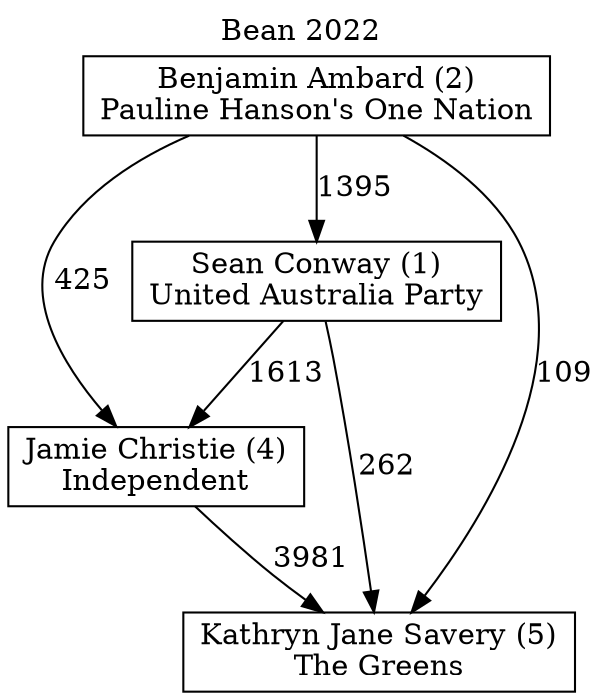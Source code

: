 // House preference flow
digraph "Kathryn Jane Savery (5)_Bean_2022" {
	graph [label="Bean 2022" labelloc=t mclimit=10]
	node [shape=box]
	"Jamie Christie (4)" [label="Jamie Christie (4)
Independent"]
	"Benjamin Ambard (2)" [label="Benjamin Ambard (2)
Pauline Hanson's One Nation"]
	"Sean Conway (1)" [label="Sean Conway (1)
United Australia Party"]
	"Kathryn Jane Savery (5)" [label="Kathryn Jane Savery (5)
The Greens"]
	"Benjamin Ambard (2)" -> "Sean Conway (1)" [label=1395]
	"Sean Conway (1)" -> "Kathryn Jane Savery (5)" [label=262]
	"Benjamin Ambard (2)" -> "Kathryn Jane Savery (5)" [label=109]
	"Benjamin Ambard (2)" -> "Jamie Christie (4)" [label=425]
	"Sean Conway (1)" -> "Jamie Christie (4)" [label=1613]
	"Jamie Christie (4)" -> "Kathryn Jane Savery (5)" [label=3981]
}
